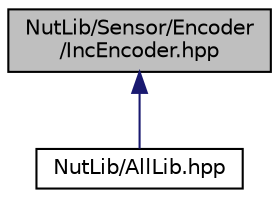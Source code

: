 digraph "NutLib/Sensor/Encoder/IncEncoder.hpp"
{
 // LATEX_PDF_SIZE
  edge [fontname="Helvetica",fontsize="10",labelfontname="Helvetica",labelfontsize="10"];
  node [fontname="Helvetica",fontsize="10",shape=record];
  Node1 [label="NutLib/Sensor/Encoder\l/IncEncoder.hpp",height=0.2,width=0.4,color="black", fillcolor="grey75", style="filled", fontcolor="black",tooltip="インクリメンタル型エンコーダ"];
  Node1 -> Node2 [dir="back",color="midnightblue",fontsize="10",style="solid",fontname="Helvetica"];
  Node2 [label="NutLib/AllLib.hpp",height=0.2,width=0.4,color="black", fillcolor="white", style="filled",URL="$db/d03/_all_lib_8hpp.html",tooltip="ライブラリの全ファイルをインクルードする  主にデバッグ用"];
}
